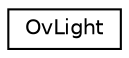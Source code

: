 digraph "Graphical Class Hierarchy"
{
  edge [fontname="Helvetica",fontsize="10",labelfontname="Helvetica",labelfontsize="10"];
  node [fontname="Helvetica",fontsize="10",shape=record];
  rankdir="LR";
  Node0 [label="OvLight",height=0.2,width=0.4,color="black", fillcolor="white", style="filled",URL="$classOvLight.html"];
}
